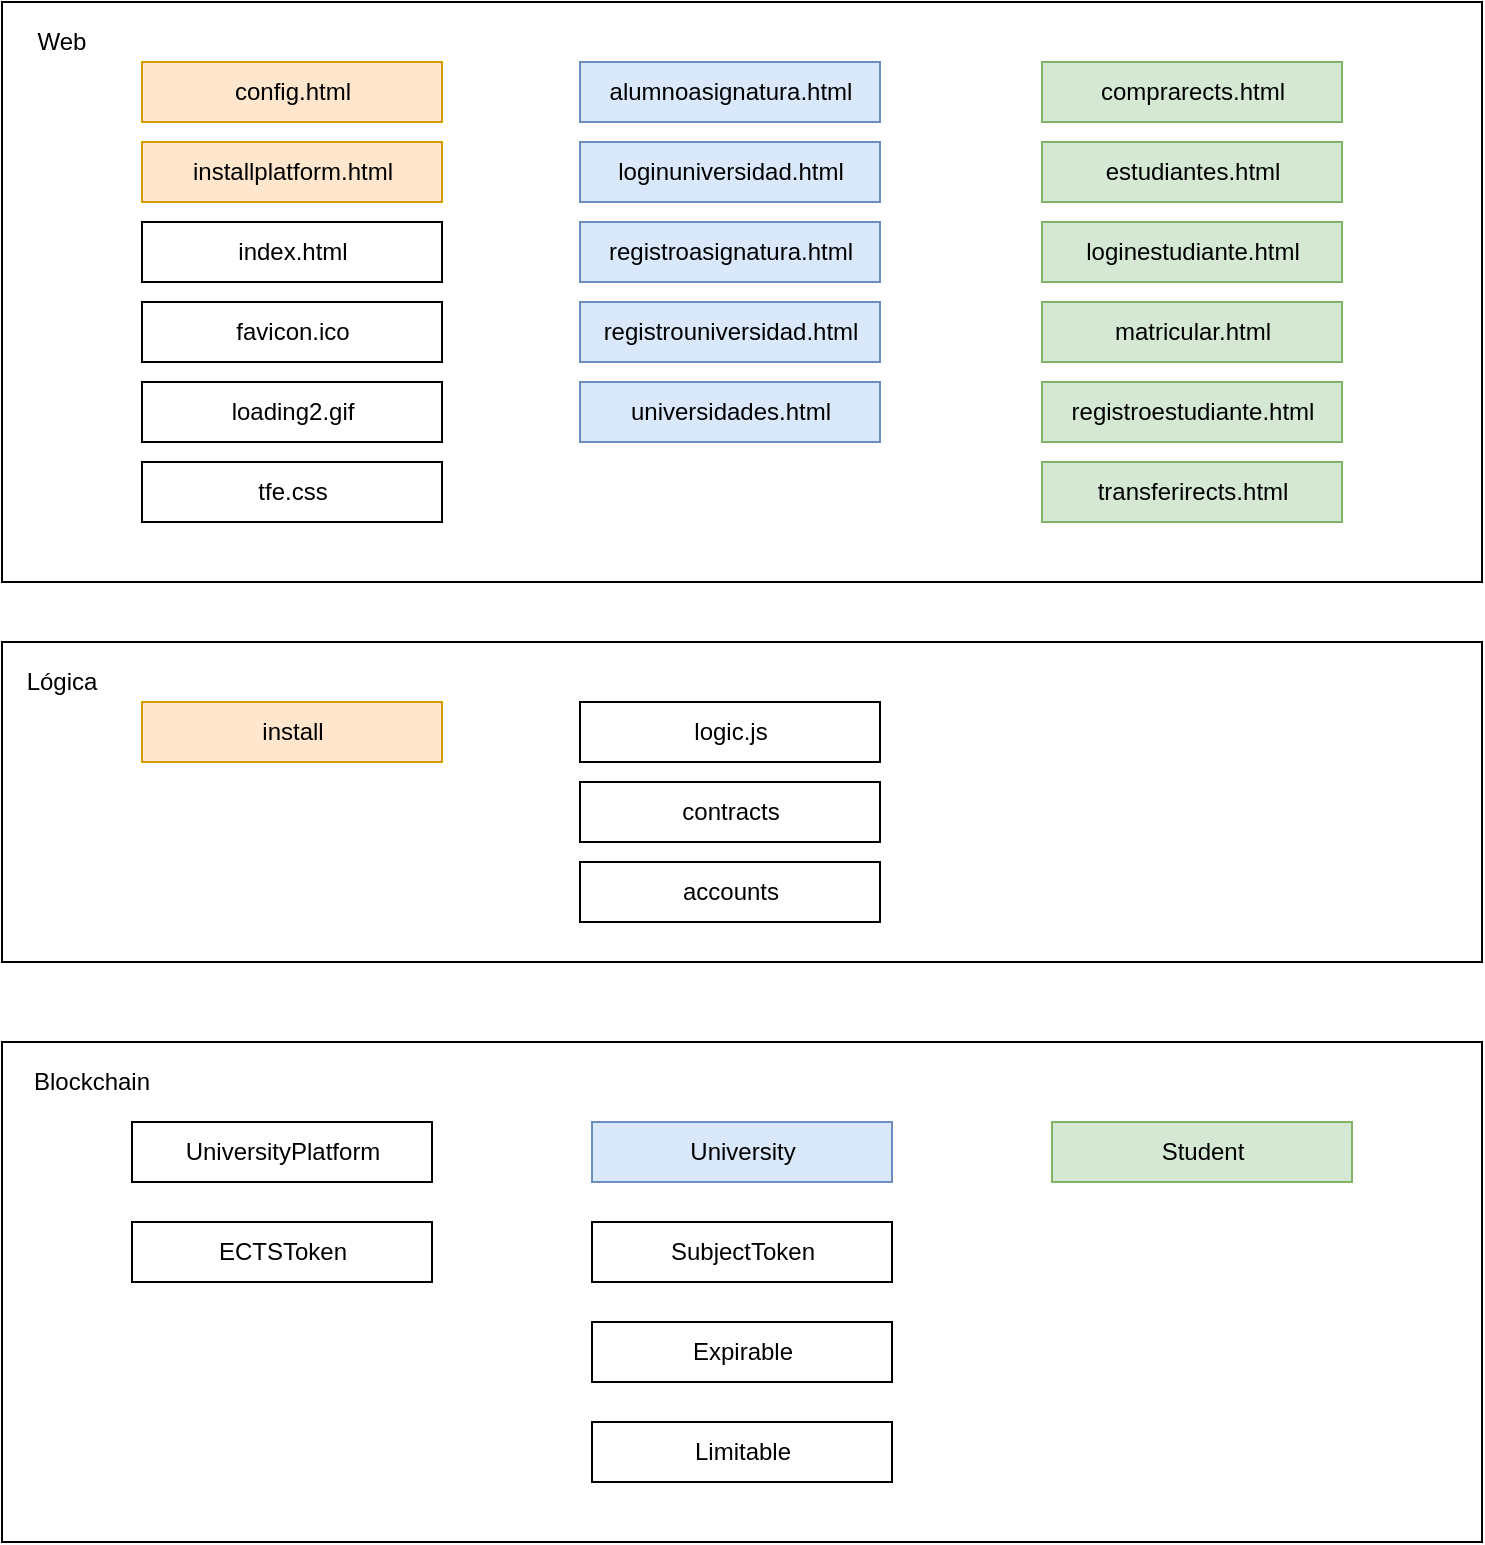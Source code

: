 <mxfile version="12.8.5" type="github">
  <diagram id="h0SAN-XKMDXg5_xTU4uh" name="Page-1">
    <mxGraphModel dx="1970" dy="1220" grid="1" gridSize="10" guides="1" tooltips="1" connect="1" arrows="1" fold="1" page="1" pageScale="1" pageWidth="827" pageHeight="1169" math="0" shadow="0">
      <root>
        <mxCell id="0" />
        <mxCell id="1" parent="0" />
        <mxCell id="t7e4LqOeEacp8HW-eF_T-61" value="" style="group;fillColor=#ffe6cc;strokeColor=#d79b00;" vertex="1" connectable="0" parent="1">
          <mxGeometry x="50" y="60" width="740" height="290" as="geometry" />
        </mxCell>
        <mxCell id="t7e4LqOeEacp8HW-eF_T-1" value="" style="verticalLabelPosition=bottom;verticalAlign=top;html=1;shape=mxgraph.basic.rect;fillColor2=none;strokeWidth=1;size=20;indent=5;" vertex="1" parent="t7e4LqOeEacp8HW-eF_T-61">
          <mxGeometry width="740" height="290" as="geometry" />
        </mxCell>
        <mxCell id="t7e4LqOeEacp8HW-eF_T-8" value="Web" style="text;html=1;strokeColor=none;fillColor=none;align=center;verticalAlign=middle;whiteSpace=wrap;rounded=0;" vertex="1" parent="t7e4LqOeEacp8HW-eF_T-61">
          <mxGeometry x="10" y="10" width="40" height="20" as="geometry" />
        </mxCell>
        <mxCell id="t7e4LqOeEacp8HW-eF_T-36" value="alumnoasignatura.html" style="html=1;fillColor=#dae8fc;strokeColor=#6c8ebf;" vertex="1" parent="t7e4LqOeEacp8HW-eF_T-61">
          <mxGeometry x="289" y="30" width="150" height="30" as="geometry" />
        </mxCell>
        <mxCell id="t7e4LqOeEacp8HW-eF_T-37" value="comprarects.html" style="html=1;fillColor=#d5e8d4;strokeColor=#82b366;" vertex="1" parent="t7e4LqOeEacp8HW-eF_T-61">
          <mxGeometry x="520" y="30" width="150" height="30" as="geometry" />
        </mxCell>
        <mxCell id="t7e4LqOeEacp8HW-eF_T-38" value="config.html" style="html=1;fillColor=#ffe6cc;strokeColor=#d79b00;" vertex="1" parent="t7e4LqOeEacp8HW-eF_T-61">
          <mxGeometry x="70" y="30" width="150" height="30" as="geometry" />
        </mxCell>
        <mxCell id="t7e4LqOeEacp8HW-eF_T-39" style="edgeStyle=orthogonalEdgeStyle;rounded=0;orthogonalLoop=1;jettySize=auto;html=1;exitX=0.5;exitY=1;exitDx=0;exitDy=0;" edge="1" parent="t7e4LqOeEacp8HW-eF_T-61" source="t7e4LqOeEacp8HW-eF_T-36" target="t7e4LqOeEacp8HW-eF_T-36">
          <mxGeometry relative="1" as="geometry" />
        </mxCell>
        <mxCell id="t7e4LqOeEacp8HW-eF_T-40" value="estudiantes.html" style="html=1;fillColor=#d5e8d4;strokeColor=#82b366;" vertex="1" parent="t7e4LqOeEacp8HW-eF_T-61">
          <mxGeometry x="520" y="70" width="150" height="30" as="geometry" />
        </mxCell>
        <mxCell id="t7e4LqOeEacp8HW-eF_T-41" value="favicon.ico" style="html=1;" vertex="1" parent="t7e4LqOeEacp8HW-eF_T-61">
          <mxGeometry x="70" y="150" width="150" height="30" as="geometry" />
        </mxCell>
        <mxCell id="t7e4LqOeEacp8HW-eF_T-42" value="index.html" style="html=1;" vertex="1" parent="t7e4LqOeEacp8HW-eF_T-61">
          <mxGeometry x="70" y="110" width="150" height="30" as="geometry" />
        </mxCell>
        <mxCell id="t7e4LqOeEacp8HW-eF_T-43" value="installplatform.html" style="html=1;fillColor=#ffe6cc;strokeColor=#d79b00;" vertex="1" parent="t7e4LqOeEacp8HW-eF_T-61">
          <mxGeometry x="70" y="70" width="150" height="30" as="geometry" />
        </mxCell>
        <mxCell id="t7e4LqOeEacp8HW-eF_T-44" value="loading2.gif" style="html=1;" vertex="1" parent="t7e4LqOeEacp8HW-eF_T-61">
          <mxGeometry x="70" y="190" width="150" height="30" as="geometry" />
        </mxCell>
        <mxCell id="t7e4LqOeEacp8HW-eF_T-45" value="loginestudiante.html" style="html=1;fillColor=#d5e8d4;strokeColor=#82b366;" vertex="1" parent="t7e4LqOeEacp8HW-eF_T-61">
          <mxGeometry x="520" y="110" width="150" height="30" as="geometry" />
        </mxCell>
        <mxCell id="t7e4LqOeEacp8HW-eF_T-46" value="loginuniversidad.html" style="html=1;fillColor=#dae8fc;strokeColor=#6c8ebf;" vertex="1" parent="t7e4LqOeEacp8HW-eF_T-61">
          <mxGeometry x="289" y="70" width="150" height="30" as="geometry" />
        </mxCell>
        <mxCell id="t7e4LqOeEacp8HW-eF_T-47" value="matricular.html" style="html=1;fillColor=#d5e8d4;strokeColor=#82b366;" vertex="1" parent="t7e4LqOeEacp8HW-eF_T-61">
          <mxGeometry x="520" y="150" width="150" height="30" as="geometry" />
        </mxCell>
        <mxCell id="t7e4LqOeEacp8HW-eF_T-48" value="registroasignatura.html" style="html=1;fillColor=#dae8fc;strokeColor=#6c8ebf;" vertex="1" parent="t7e4LqOeEacp8HW-eF_T-61">
          <mxGeometry x="289" y="110" width="150" height="30" as="geometry" />
        </mxCell>
        <mxCell id="t7e4LqOeEacp8HW-eF_T-49" value="registroestudiante.html" style="html=1;fillColor=#d5e8d4;strokeColor=#82b366;" vertex="1" parent="t7e4LqOeEacp8HW-eF_T-61">
          <mxGeometry x="520" y="190" width="150" height="30" as="geometry" />
        </mxCell>
        <mxCell id="t7e4LqOeEacp8HW-eF_T-50" value="registrouniversidad.html" style="html=1;fillColor=#dae8fc;strokeColor=#6c8ebf;" vertex="1" parent="t7e4LqOeEacp8HW-eF_T-61">
          <mxGeometry x="289" y="150" width="150" height="30" as="geometry" />
        </mxCell>
        <mxCell id="t7e4LqOeEacp8HW-eF_T-51" value="tfe.css" style="html=1;" vertex="1" parent="t7e4LqOeEacp8HW-eF_T-61">
          <mxGeometry x="70" y="230" width="150" height="30" as="geometry" />
        </mxCell>
        <mxCell id="t7e4LqOeEacp8HW-eF_T-52" value="transferirects.html" style="html=1;fillColor=#d5e8d4;strokeColor=#82b366;" vertex="1" parent="t7e4LqOeEacp8HW-eF_T-61">
          <mxGeometry x="520" y="230" width="150" height="30" as="geometry" />
        </mxCell>
        <mxCell id="t7e4LqOeEacp8HW-eF_T-53" value="universidades.html" style="html=1;fillColor=#dae8fc;strokeColor=#6c8ebf;" vertex="1" parent="t7e4LqOeEacp8HW-eF_T-61">
          <mxGeometry x="289" y="190" width="150" height="30" as="geometry" />
        </mxCell>
        <mxCell id="t7e4LqOeEacp8HW-eF_T-62" value="" style="group" vertex="1" connectable="0" parent="1">
          <mxGeometry x="50" y="380" width="740" height="160" as="geometry" />
        </mxCell>
        <mxCell id="t7e4LqOeEacp8HW-eF_T-54" value="" style="group" vertex="1" connectable="0" parent="t7e4LqOeEacp8HW-eF_T-62">
          <mxGeometry width="740" height="160" as="geometry" />
        </mxCell>
        <mxCell id="t7e4LqOeEacp8HW-eF_T-55" value="" style="verticalLabelPosition=bottom;verticalAlign=top;html=1;shape=mxgraph.basic.rect;fillColor2=none;strokeWidth=1;size=20;indent=5;" vertex="1" parent="t7e4LqOeEacp8HW-eF_T-54">
          <mxGeometry width="740" height="160" as="geometry" />
        </mxCell>
        <mxCell id="t7e4LqOeEacp8HW-eF_T-56" value="Lógica" style="text;html=1;strokeColor=none;fillColor=none;align=center;verticalAlign=middle;whiteSpace=wrap;rounded=0;" vertex="1" parent="t7e4LqOeEacp8HW-eF_T-54">
          <mxGeometry x="10" y="10" width="40" height="20" as="geometry" />
        </mxCell>
        <mxCell id="t7e4LqOeEacp8HW-eF_T-57" value="install" style="html=1;fillColor=#ffe6cc;strokeColor=#d79b00;" vertex="1" parent="t7e4LqOeEacp8HW-eF_T-54">
          <mxGeometry x="70" y="30" width="150" height="30" as="geometry" />
        </mxCell>
        <mxCell id="t7e4LqOeEacp8HW-eF_T-58" value="logic.js" style="html=1;" vertex="1" parent="t7e4LqOeEacp8HW-eF_T-54">
          <mxGeometry x="289" y="30" width="150" height="30" as="geometry" />
        </mxCell>
        <mxCell id="t7e4LqOeEacp8HW-eF_T-59" value="contracts" style="html=1;" vertex="1" parent="t7e4LqOeEacp8HW-eF_T-54">
          <mxGeometry x="289" y="70" width="150" height="30" as="geometry" />
        </mxCell>
        <mxCell id="t7e4LqOeEacp8HW-eF_T-60" value="accounts" style="html=1;" vertex="1" parent="t7e4LqOeEacp8HW-eF_T-54">
          <mxGeometry x="289" y="110" width="150" height="30" as="geometry" />
        </mxCell>
        <mxCell id="t7e4LqOeEacp8HW-eF_T-63" value="" style="group" vertex="1" connectable="0" parent="1">
          <mxGeometry x="50" y="580" width="740" height="250" as="geometry" />
        </mxCell>
        <mxCell id="t7e4LqOeEacp8HW-eF_T-15" value="" style="group" vertex="1" connectable="0" parent="t7e4LqOeEacp8HW-eF_T-63">
          <mxGeometry width="740" height="250" as="geometry" />
        </mxCell>
        <mxCell id="t7e4LqOeEacp8HW-eF_T-3" value="" style="verticalLabelPosition=bottom;verticalAlign=top;html=1;shape=mxgraph.basic.rect;fillColor2=none;strokeWidth=1;size=20;indent=5;" vertex="1" parent="t7e4LqOeEacp8HW-eF_T-15">
          <mxGeometry width="740" height="250" as="geometry" />
        </mxCell>
        <mxCell id="t7e4LqOeEacp8HW-eF_T-12" value="Blockchain" style="text;html=1;strokeColor=none;fillColor=none;align=center;verticalAlign=middle;whiteSpace=wrap;rounded=0;" vertex="1" parent="t7e4LqOeEacp8HW-eF_T-15">
          <mxGeometry y="10" width="90" height="20" as="geometry" />
        </mxCell>
        <mxCell id="t7e4LqOeEacp8HW-eF_T-17" value="UniversityPlatform" style="html=1;" vertex="1" parent="t7e4LqOeEacp8HW-eF_T-15">
          <mxGeometry x="65" y="40" width="150" height="30" as="geometry" />
        </mxCell>
        <mxCell id="t7e4LqOeEacp8HW-eF_T-18" value="ECTSToken" style="html=1;" vertex="1" parent="t7e4LqOeEacp8HW-eF_T-15">
          <mxGeometry x="65" y="90" width="150" height="30" as="geometry" />
        </mxCell>
        <mxCell id="t7e4LqOeEacp8HW-eF_T-19" value="Expirable" style="html=1;" vertex="1" parent="t7e4LqOeEacp8HW-eF_T-15">
          <mxGeometry x="295" y="140" width="150" height="30" as="geometry" />
        </mxCell>
        <mxCell id="t7e4LqOeEacp8HW-eF_T-20" value="Limitable" style="html=1;" vertex="1" parent="t7e4LqOeEacp8HW-eF_T-15">
          <mxGeometry x="295" y="190" width="150" height="30" as="geometry" />
        </mxCell>
        <mxCell id="t7e4LqOeEacp8HW-eF_T-21" value="University" style="html=1;fillColor=#dae8fc;strokeColor=#6c8ebf;" vertex="1" parent="t7e4LqOeEacp8HW-eF_T-15">
          <mxGeometry x="295" y="40" width="150" height="30" as="geometry" />
        </mxCell>
        <mxCell id="t7e4LqOeEacp8HW-eF_T-22" value="SubjectToken" style="html=1;" vertex="1" parent="t7e4LqOeEacp8HW-eF_T-15">
          <mxGeometry x="295" y="90" width="150" height="30" as="geometry" />
        </mxCell>
        <mxCell id="t7e4LqOeEacp8HW-eF_T-23" value="Student" style="html=1;fillColor=#d5e8d4;strokeColor=#82b366;" vertex="1" parent="t7e4LqOeEacp8HW-eF_T-15">
          <mxGeometry x="525" y="40" width="150" height="30" as="geometry" />
        </mxCell>
      </root>
    </mxGraphModel>
  </diagram>
</mxfile>
